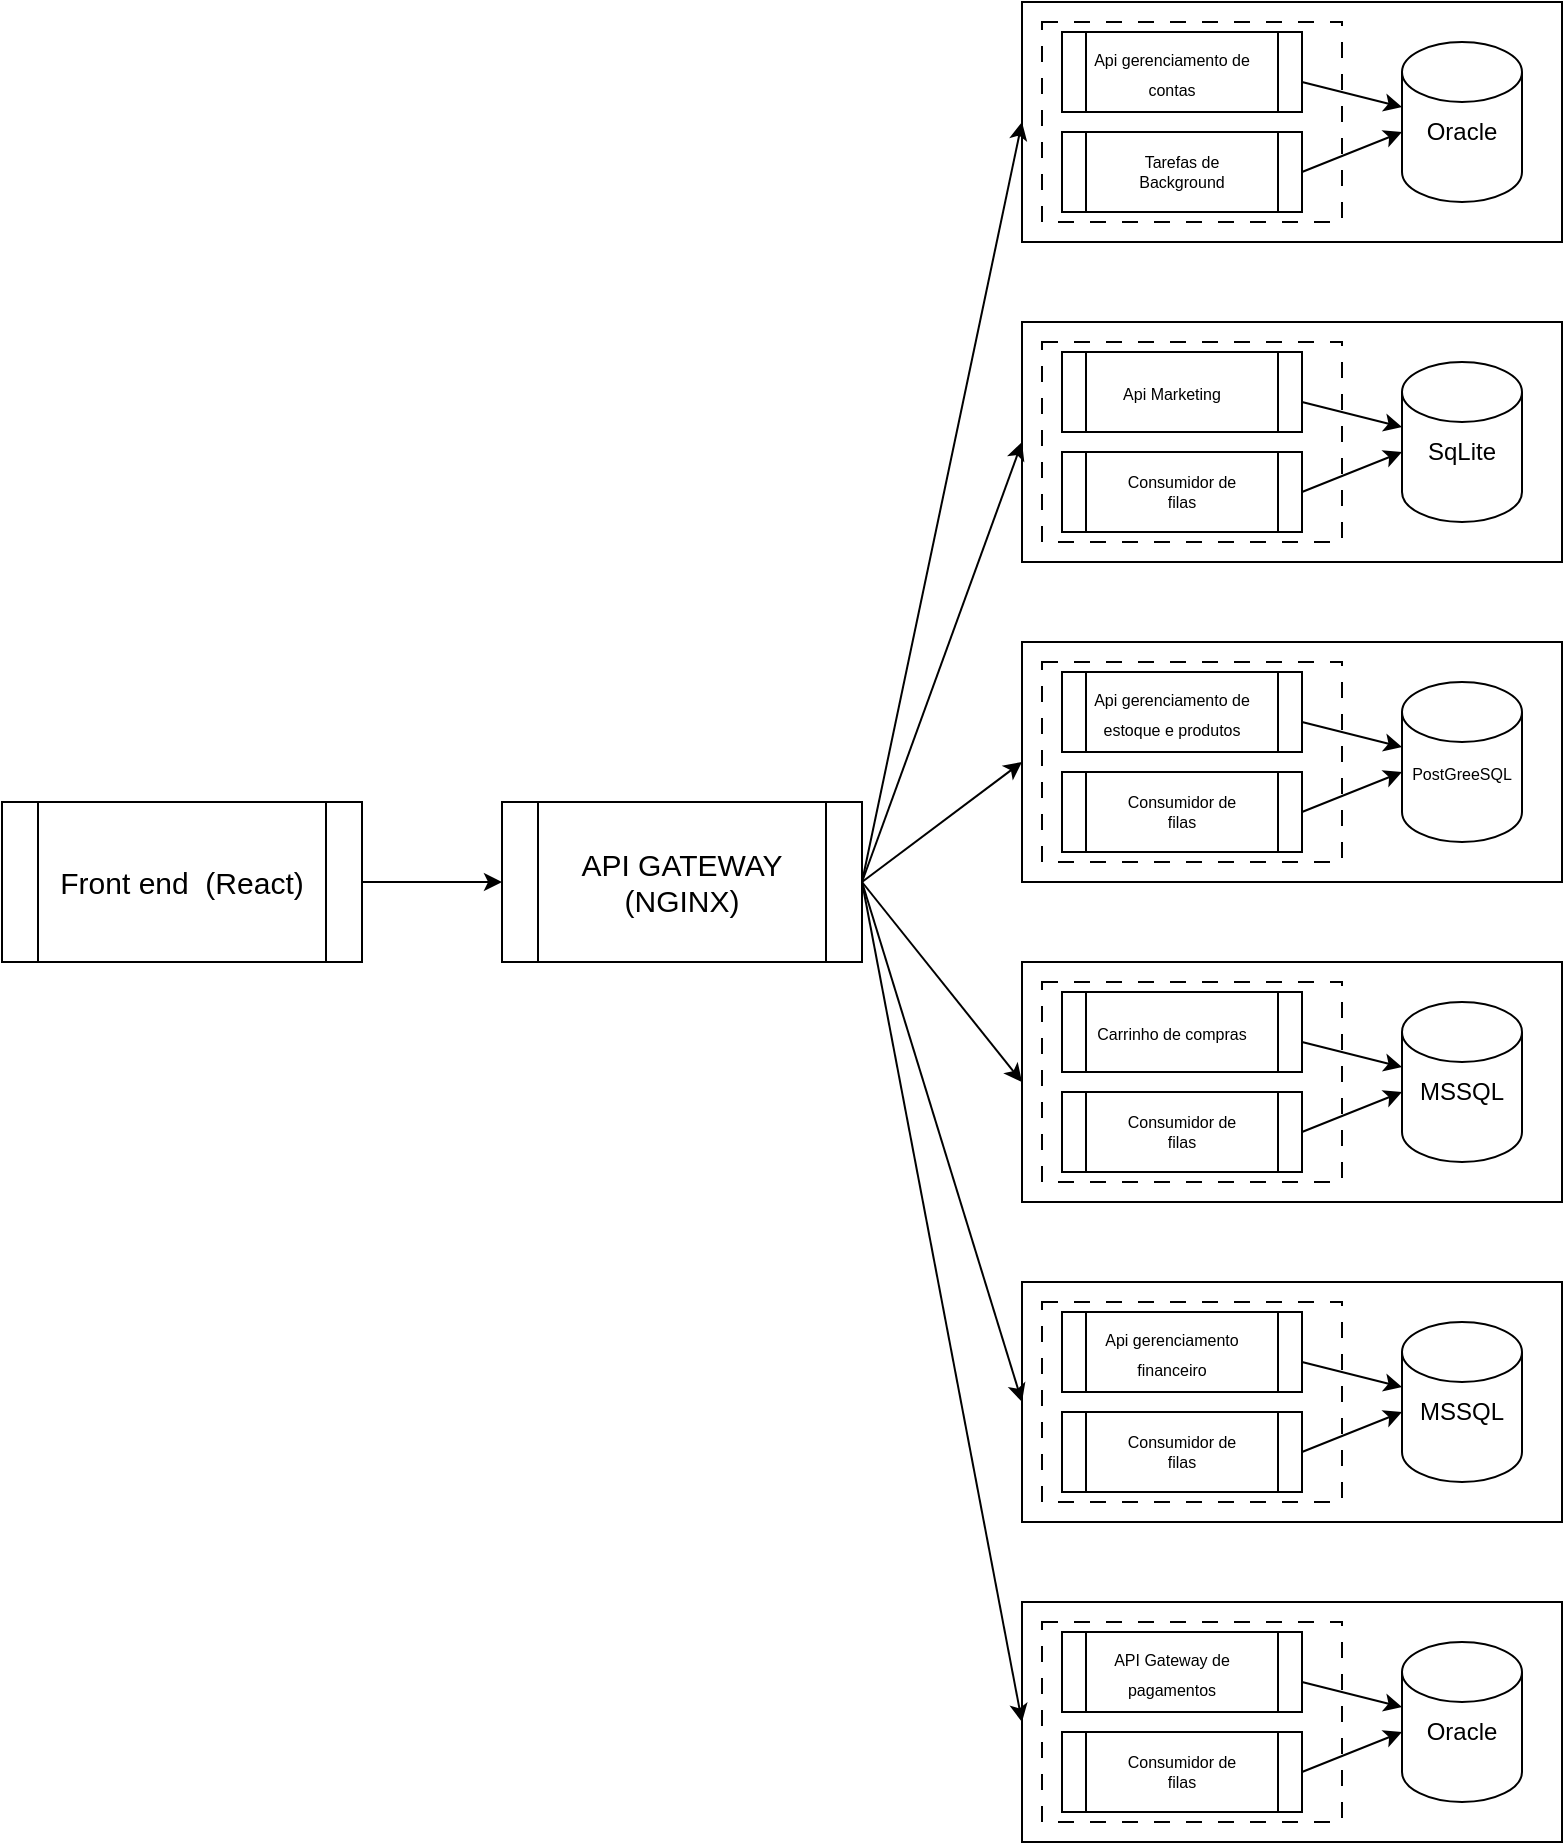 <mxfile>
    <diagram id="wTReBxDv933g6EoRtTWl" name="Page-1">
        <mxGraphModel dx="1285" dy="974" grid="1" gridSize="10" guides="1" tooltips="1" connect="1" arrows="1" fold="1" page="1" pageScale="1" pageWidth="850" pageHeight="1100" math="0" shadow="0">
            <root>
                <mxCell id="0"/>
                <mxCell id="1" parent="0"/>
                <mxCell id="2" value="" style="whiteSpace=wrap;html=1;" vertex="1" parent="1">
                    <mxGeometry x="530" y="40" width="270" height="120" as="geometry"/>
                </mxCell>
                <mxCell id="23" value="" style="rounded=0;whiteSpace=wrap;html=1;dashed=1;dashPattern=8 8;" vertex="1" parent="1">
                    <mxGeometry x="540" y="50" width="150" height="100" as="geometry"/>
                </mxCell>
                <mxCell id="8" value="" style="shape=cylinder3;whiteSpace=wrap;html=1;boundedLbl=1;backgroundOutline=1;size=15;" vertex="1" parent="1">
                    <mxGeometry x="720" y="60" width="60" height="80" as="geometry"/>
                </mxCell>
                <mxCell id="14" value="" style="shape=process;whiteSpace=wrap;html=1;backgroundOutline=1;" vertex="1" parent="1">
                    <mxGeometry x="550" y="55" width="120" height="40" as="geometry"/>
                </mxCell>
                <mxCell id="17" value="" style="shape=process;whiteSpace=wrap;html=1;backgroundOutline=1;" vertex="1" parent="1">
                    <mxGeometry x="550" y="105" width="120" height="40" as="geometry"/>
                </mxCell>
                <mxCell id="18" value="" style="endArrow=classic;html=1;" edge="1" parent="1" target="8">
                    <mxGeometry width="50" height="50" relative="1" as="geometry">
                        <mxPoint x="670" y="80" as="sourcePoint"/>
                        <mxPoint x="720" y="30" as="targetPoint"/>
                    </mxGeometry>
                </mxCell>
                <mxCell id="19" value="" style="endArrow=classic;html=1;exitX=1;exitY=0.5;exitDx=0;exitDy=0;" edge="1" parent="1" source="17">
                    <mxGeometry width="50" height="50" relative="1" as="geometry">
                        <mxPoint x="670" y="155" as="sourcePoint"/>
                        <mxPoint x="720" y="105" as="targetPoint"/>
                    </mxGeometry>
                </mxCell>
                <mxCell id="24" value="Oracle" style="text;strokeColor=none;align=center;fillColor=none;html=1;verticalAlign=middle;whiteSpace=wrap;rounded=0;dashed=1;dashPattern=8 8;" vertex="1" parent="1">
                    <mxGeometry x="720" y="90" width="60" height="30" as="geometry"/>
                </mxCell>
                <mxCell id="25" value="&lt;font style=&quot;font-size: 8px;&quot;&gt;Api gerenciamento de contas&lt;/font&gt;" style="text;strokeColor=none;align=center;fillColor=none;html=1;verticalAlign=middle;whiteSpace=wrap;rounded=0;dashed=1;dashPattern=8 8;" vertex="1" parent="1">
                    <mxGeometry x="560" y="60" width="90" height="30" as="geometry"/>
                </mxCell>
                <mxCell id="26" value="Tarefas de Background" style="text;strokeColor=none;align=center;fillColor=none;html=1;verticalAlign=middle;whiteSpace=wrap;rounded=0;dashed=1;dashPattern=8 8;fontSize=8;" vertex="1" parent="1">
                    <mxGeometry x="580" y="110" width="60" height="30" as="geometry"/>
                </mxCell>
                <mxCell id="27" value="" style="whiteSpace=wrap;html=1;" vertex="1" parent="1">
                    <mxGeometry x="530" y="200" width="270" height="120" as="geometry"/>
                </mxCell>
                <mxCell id="28" value="" style="rounded=0;whiteSpace=wrap;html=1;dashed=1;dashPattern=8 8;" vertex="1" parent="1">
                    <mxGeometry x="540" y="210" width="150" height="100" as="geometry"/>
                </mxCell>
                <mxCell id="29" value="" style="shape=cylinder3;whiteSpace=wrap;html=1;boundedLbl=1;backgroundOutline=1;size=15;" vertex="1" parent="1">
                    <mxGeometry x="720" y="220" width="60" height="80" as="geometry"/>
                </mxCell>
                <mxCell id="30" value="" style="shape=process;whiteSpace=wrap;html=1;backgroundOutline=1;" vertex="1" parent="1">
                    <mxGeometry x="550" y="215" width="120" height="40" as="geometry"/>
                </mxCell>
                <mxCell id="31" value="" style="shape=process;whiteSpace=wrap;html=1;backgroundOutline=1;" vertex="1" parent="1">
                    <mxGeometry x="550" y="265" width="120" height="40" as="geometry"/>
                </mxCell>
                <mxCell id="32" value="" style="endArrow=classic;html=1;" edge="1" parent="1" target="29">
                    <mxGeometry width="50" height="50" relative="1" as="geometry">
                        <mxPoint x="670" y="240" as="sourcePoint"/>
                        <mxPoint x="720" y="190" as="targetPoint"/>
                    </mxGeometry>
                </mxCell>
                <mxCell id="33" value="" style="endArrow=classic;html=1;exitX=1;exitY=0.5;exitDx=0;exitDy=0;" edge="1" parent="1" source="31">
                    <mxGeometry width="50" height="50" relative="1" as="geometry">
                        <mxPoint x="670" y="315" as="sourcePoint"/>
                        <mxPoint x="720" y="265" as="targetPoint"/>
                    </mxGeometry>
                </mxCell>
                <mxCell id="34" value="SqLite" style="text;strokeColor=none;align=center;fillColor=none;html=1;verticalAlign=middle;whiteSpace=wrap;rounded=0;dashed=1;dashPattern=8 8;" vertex="1" parent="1">
                    <mxGeometry x="720" y="250" width="60" height="30" as="geometry"/>
                </mxCell>
                <mxCell id="35" value="&lt;font style=&quot;font-size: 8px;&quot;&gt;Api Marketing&lt;/font&gt;" style="text;strokeColor=none;align=center;fillColor=none;html=1;verticalAlign=middle;whiteSpace=wrap;rounded=0;dashed=1;dashPattern=8 8;" vertex="1" parent="1">
                    <mxGeometry x="560" y="220" width="90" height="30" as="geometry"/>
                </mxCell>
                <mxCell id="36" value="Consumidor de filas" style="text;strokeColor=none;align=center;fillColor=none;html=1;verticalAlign=middle;whiteSpace=wrap;rounded=0;dashed=1;dashPattern=8 8;fontSize=8;" vertex="1" parent="1">
                    <mxGeometry x="580" y="270" width="60" height="30" as="geometry"/>
                </mxCell>
                <mxCell id="37" value="" style="whiteSpace=wrap;html=1;" vertex="1" parent="1">
                    <mxGeometry x="530" y="360" width="270" height="120" as="geometry"/>
                </mxCell>
                <mxCell id="38" value="" style="rounded=0;whiteSpace=wrap;html=1;dashed=1;dashPattern=8 8;" vertex="1" parent="1">
                    <mxGeometry x="540" y="370" width="150" height="100" as="geometry"/>
                </mxCell>
                <mxCell id="39" value="" style="shape=cylinder3;whiteSpace=wrap;html=1;boundedLbl=1;backgroundOutline=1;size=15;" vertex="1" parent="1">
                    <mxGeometry x="720" y="380" width="60" height="80" as="geometry"/>
                </mxCell>
                <mxCell id="40" value="" style="shape=process;whiteSpace=wrap;html=1;backgroundOutline=1;" vertex="1" parent="1">
                    <mxGeometry x="550" y="375" width="120" height="40" as="geometry"/>
                </mxCell>
                <mxCell id="41" value="" style="shape=process;whiteSpace=wrap;html=1;backgroundOutline=1;" vertex="1" parent="1">
                    <mxGeometry x="550" y="425" width="120" height="40" as="geometry"/>
                </mxCell>
                <mxCell id="42" value="" style="endArrow=classic;html=1;" edge="1" parent="1" target="39">
                    <mxGeometry width="50" height="50" relative="1" as="geometry">
                        <mxPoint x="670" y="400" as="sourcePoint"/>
                        <mxPoint x="720" y="350" as="targetPoint"/>
                    </mxGeometry>
                </mxCell>
                <mxCell id="43" value="" style="endArrow=classic;html=1;exitX=1;exitY=0.5;exitDx=0;exitDy=0;" edge="1" parent="1" source="41">
                    <mxGeometry width="50" height="50" relative="1" as="geometry">
                        <mxPoint x="670" y="475" as="sourcePoint"/>
                        <mxPoint x="720" y="425" as="targetPoint"/>
                    </mxGeometry>
                </mxCell>
                <mxCell id="44" value="&lt;font style=&quot;font-size: 8px;&quot;&gt;PostGreeSQL&lt;/font&gt;" style="text;strokeColor=none;align=center;fillColor=none;html=1;verticalAlign=middle;whiteSpace=wrap;rounded=0;dashed=1;dashPattern=8 8;perimeterSpacing=6;" vertex="1" parent="1">
                    <mxGeometry x="720" y="410" width="60" height="30" as="geometry"/>
                </mxCell>
                <mxCell id="45" value="&lt;font style=&quot;font-size: 8px;&quot;&gt;Api gerenciamento de estoque e produtos&lt;/font&gt;" style="text;strokeColor=none;align=center;fillColor=none;html=1;verticalAlign=middle;whiteSpace=wrap;rounded=0;dashed=1;dashPattern=8 8;" vertex="1" parent="1">
                    <mxGeometry x="560" y="380" width="90" height="30" as="geometry"/>
                </mxCell>
                <mxCell id="46" value="Consumidor de filas" style="text;strokeColor=none;align=center;fillColor=none;html=1;verticalAlign=middle;whiteSpace=wrap;rounded=0;dashed=1;dashPattern=8 8;fontSize=8;" vertex="1" parent="1">
                    <mxGeometry x="580" y="430" width="60" height="30" as="geometry"/>
                </mxCell>
                <mxCell id="47" value="" style="whiteSpace=wrap;html=1;" vertex="1" parent="1">
                    <mxGeometry x="530" y="520" width="270" height="120" as="geometry"/>
                </mxCell>
                <mxCell id="48" value="" style="rounded=0;whiteSpace=wrap;html=1;dashed=1;dashPattern=8 8;" vertex="1" parent="1">
                    <mxGeometry x="540" y="530" width="150" height="100" as="geometry"/>
                </mxCell>
                <mxCell id="49" value="" style="shape=cylinder3;whiteSpace=wrap;html=1;boundedLbl=1;backgroundOutline=1;size=15;" vertex="1" parent="1">
                    <mxGeometry x="720" y="540" width="60" height="80" as="geometry"/>
                </mxCell>
                <mxCell id="50" value="" style="shape=process;whiteSpace=wrap;html=1;backgroundOutline=1;" vertex="1" parent="1">
                    <mxGeometry x="550" y="535" width="120" height="40" as="geometry"/>
                </mxCell>
                <mxCell id="51" value="" style="shape=process;whiteSpace=wrap;html=1;backgroundOutline=1;" vertex="1" parent="1">
                    <mxGeometry x="550" y="585" width="120" height="40" as="geometry"/>
                </mxCell>
                <mxCell id="52" value="" style="endArrow=classic;html=1;" edge="1" parent="1" target="49">
                    <mxGeometry width="50" height="50" relative="1" as="geometry">
                        <mxPoint x="670" y="560" as="sourcePoint"/>
                        <mxPoint x="720" y="510" as="targetPoint"/>
                    </mxGeometry>
                </mxCell>
                <mxCell id="53" value="" style="endArrow=classic;html=1;exitX=1;exitY=0.5;exitDx=0;exitDy=0;" edge="1" parent="1" source="51">
                    <mxGeometry width="50" height="50" relative="1" as="geometry">
                        <mxPoint x="670" y="635" as="sourcePoint"/>
                        <mxPoint x="720" y="585" as="targetPoint"/>
                    </mxGeometry>
                </mxCell>
                <mxCell id="54" value="MSSQL" style="text;strokeColor=none;align=center;fillColor=none;html=1;verticalAlign=middle;whiteSpace=wrap;rounded=0;dashed=1;dashPattern=8 8;" vertex="1" parent="1">
                    <mxGeometry x="720" y="570" width="60" height="30" as="geometry"/>
                </mxCell>
                <mxCell id="55" value="&lt;font style=&quot;font-size: 8px;&quot;&gt;Carrinho de compras&lt;/font&gt;" style="text;strokeColor=none;align=center;fillColor=none;html=1;verticalAlign=middle;whiteSpace=wrap;rounded=0;dashed=1;dashPattern=8 8;" vertex="1" parent="1">
                    <mxGeometry x="560" y="540" width="90" height="30" as="geometry"/>
                </mxCell>
                <mxCell id="56" value="Consumidor de filas" style="text;strokeColor=none;align=center;fillColor=none;html=1;verticalAlign=middle;whiteSpace=wrap;rounded=0;dashed=1;dashPattern=8 8;fontSize=8;" vertex="1" parent="1">
                    <mxGeometry x="580" y="590" width="60" height="30" as="geometry"/>
                </mxCell>
                <mxCell id="57" value="" style="whiteSpace=wrap;html=1;" vertex="1" parent="1">
                    <mxGeometry x="530" y="680" width="270" height="120" as="geometry"/>
                </mxCell>
                <mxCell id="58" value="" style="rounded=0;whiteSpace=wrap;html=1;dashed=1;dashPattern=8 8;" vertex="1" parent="1">
                    <mxGeometry x="540" y="690" width="150" height="100" as="geometry"/>
                </mxCell>
                <mxCell id="59" value="" style="shape=cylinder3;whiteSpace=wrap;html=1;boundedLbl=1;backgroundOutline=1;size=15;" vertex="1" parent="1">
                    <mxGeometry x="720" y="700" width="60" height="80" as="geometry"/>
                </mxCell>
                <mxCell id="60" value="" style="shape=process;whiteSpace=wrap;html=1;backgroundOutline=1;" vertex="1" parent="1">
                    <mxGeometry x="550" y="695" width="120" height="40" as="geometry"/>
                </mxCell>
                <mxCell id="61" value="" style="shape=process;whiteSpace=wrap;html=1;backgroundOutline=1;" vertex="1" parent="1">
                    <mxGeometry x="550" y="745" width="120" height="40" as="geometry"/>
                </mxCell>
                <mxCell id="62" value="" style="endArrow=classic;html=1;" edge="1" parent="1" target="59">
                    <mxGeometry width="50" height="50" relative="1" as="geometry">
                        <mxPoint x="670" y="720" as="sourcePoint"/>
                        <mxPoint x="720" y="670" as="targetPoint"/>
                    </mxGeometry>
                </mxCell>
                <mxCell id="63" value="" style="endArrow=classic;html=1;exitX=1;exitY=0.5;exitDx=0;exitDy=0;" edge="1" parent="1" source="61">
                    <mxGeometry width="50" height="50" relative="1" as="geometry">
                        <mxPoint x="670" y="795" as="sourcePoint"/>
                        <mxPoint x="720" y="745" as="targetPoint"/>
                    </mxGeometry>
                </mxCell>
                <mxCell id="64" value="MSSQL" style="text;strokeColor=none;align=center;fillColor=none;html=1;verticalAlign=middle;whiteSpace=wrap;rounded=0;dashed=1;dashPattern=8 8;" vertex="1" parent="1">
                    <mxGeometry x="720" y="730" width="60" height="30" as="geometry"/>
                </mxCell>
                <mxCell id="65" value="&lt;font style=&quot;font-size: 8px;&quot;&gt;Api gerenciamento financeiro&lt;/font&gt;" style="text;strokeColor=none;align=center;fillColor=none;html=1;verticalAlign=middle;whiteSpace=wrap;rounded=0;dashed=1;dashPattern=8 8;" vertex="1" parent="1">
                    <mxGeometry x="560" y="700" width="90" height="30" as="geometry"/>
                </mxCell>
                <mxCell id="66" value="Consumidor de filas" style="text;strokeColor=none;align=center;fillColor=none;html=1;verticalAlign=middle;whiteSpace=wrap;rounded=0;dashed=1;dashPattern=8 8;fontSize=8;" vertex="1" parent="1">
                    <mxGeometry x="580" y="750" width="60" height="30" as="geometry"/>
                </mxCell>
                <mxCell id="67" value="" style="whiteSpace=wrap;html=1;" vertex="1" parent="1">
                    <mxGeometry x="530" y="840" width="270" height="120" as="geometry"/>
                </mxCell>
                <mxCell id="68" value="" style="rounded=0;whiteSpace=wrap;html=1;dashed=1;dashPattern=8 8;" vertex="1" parent="1">
                    <mxGeometry x="540" y="850" width="150" height="100" as="geometry"/>
                </mxCell>
                <mxCell id="69" value="" style="shape=cylinder3;whiteSpace=wrap;html=1;boundedLbl=1;backgroundOutline=1;size=15;" vertex="1" parent="1">
                    <mxGeometry x="720" y="860" width="60" height="80" as="geometry"/>
                </mxCell>
                <mxCell id="70" value="" style="shape=process;whiteSpace=wrap;html=1;backgroundOutline=1;" vertex="1" parent="1">
                    <mxGeometry x="550" y="855" width="120" height="40" as="geometry"/>
                </mxCell>
                <mxCell id="71" value="" style="shape=process;whiteSpace=wrap;html=1;backgroundOutline=1;" vertex="1" parent="1">
                    <mxGeometry x="550" y="905" width="120" height="40" as="geometry"/>
                </mxCell>
                <mxCell id="72" value="" style="endArrow=classic;html=1;" edge="1" parent="1" target="69">
                    <mxGeometry width="50" height="50" relative="1" as="geometry">
                        <mxPoint x="670" y="880" as="sourcePoint"/>
                        <mxPoint x="720" y="830" as="targetPoint"/>
                    </mxGeometry>
                </mxCell>
                <mxCell id="73" value="" style="endArrow=classic;html=1;exitX=1;exitY=0.5;exitDx=0;exitDy=0;" edge="1" parent="1" source="71">
                    <mxGeometry width="50" height="50" relative="1" as="geometry">
                        <mxPoint x="670" y="955" as="sourcePoint"/>
                        <mxPoint x="720" y="905" as="targetPoint"/>
                    </mxGeometry>
                </mxCell>
                <mxCell id="74" value="Oracle" style="text;strokeColor=none;align=center;fillColor=none;html=1;verticalAlign=middle;whiteSpace=wrap;rounded=0;dashed=1;dashPattern=8 8;" vertex="1" parent="1">
                    <mxGeometry x="720" y="890" width="60" height="30" as="geometry"/>
                </mxCell>
                <mxCell id="75" value="&lt;font style=&quot;font-size: 8px;&quot;&gt;API Gateway de pagamentos&lt;/font&gt;" style="text;strokeColor=none;align=center;fillColor=none;html=1;verticalAlign=middle;whiteSpace=wrap;rounded=0;dashed=1;dashPattern=8 8;" vertex="1" parent="1">
                    <mxGeometry x="560" y="860" width="90" height="30" as="geometry"/>
                </mxCell>
                <mxCell id="76" value="Consumidor de filas" style="text;strokeColor=none;align=center;fillColor=none;html=1;verticalAlign=middle;whiteSpace=wrap;rounded=0;dashed=1;dashPattern=8 8;fontSize=8;" vertex="1" parent="1">
                    <mxGeometry x="580" y="910" width="60" height="30" as="geometry"/>
                </mxCell>
                <mxCell id="82" style="edgeStyle=none;html=1;exitX=1;exitY=0.5;exitDx=0;exitDy=0;entryX=0;entryY=0.5;entryDx=0;entryDy=0;fontSize=15;" edge="1" parent="1" source="78" target="27">
                    <mxGeometry relative="1" as="geometry"/>
                </mxCell>
                <mxCell id="83" style="edgeStyle=none;html=1;exitX=1;exitY=0.5;exitDx=0;exitDy=0;entryX=0;entryY=0.5;entryDx=0;entryDy=0;fontSize=15;" edge="1" parent="1" source="78" target="37">
                    <mxGeometry relative="1" as="geometry"/>
                </mxCell>
                <mxCell id="84" style="edgeStyle=none;html=1;exitX=1;exitY=0.5;exitDx=0;exitDy=0;entryX=0;entryY=0.5;entryDx=0;entryDy=0;fontSize=15;" edge="1" parent="1" source="78" target="47">
                    <mxGeometry relative="1" as="geometry"/>
                </mxCell>
                <mxCell id="85" style="edgeStyle=none;html=1;exitX=1;exitY=0.5;exitDx=0;exitDy=0;entryX=0;entryY=0.5;entryDx=0;entryDy=0;fontSize=15;" edge="1" parent="1" source="78" target="57">
                    <mxGeometry relative="1" as="geometry"/>
                </mxCell>
                <mxCell id="86" style="edgeStyle=none;html=1;exitX=1;exitY=0.5;exitDx=0;exitDy=0;entryX=0;entryY=0.5;entryDx=0;entryDy=0;fontSize=15;" edge="1" parent="1" source="78" target="67">
                    <mxGeometry relative="1" as="geometry"/>
                </mxCell>
                <mxCell id="87" style="edgeStyle=none;html=1;exitX=1;exitY=0.5;exitDx=0;exitDy=0;entryX=0;entryY=0.5;entryDx=0;entryDy=0;fontSize=15;" edge="1" parent="1" source="78" target="2">
                    <mxGeometry relative="1" as="geometry"/>
                </mxCell>
                <mxCell id="78" value="&lt;font style=&quot;font-size: 15px;&quot;&gt;API GATEWAY (NGINX)&lt;/font&gt;" style="shape=process;whiteSpace=wrap;html=1;backgroundOutline=1;fontSize=8;" vertex="1" parent="1">
                    <mxGeometry x="270" y="440" width="180" height="80" as="geometry"/>
                </mxCell>
                <mxCell id="79" value="&lt;font style=&quot;font-size: 15px;&quot;&gt;Front end&amp;nbsp; (React)&lt;/font&gt;" style="shape=process;whiteSpace=wrap;html=1;backgroundOutline=1;fontSize=8;" vertex="1" parent="1">
                    <mxGeometry x="20" y="440" width="180" height="80" as="geometry"/>
                </mxCell>
                <mxCell id="80" value="" style="endArrow=classic;html=1;fontSize=15;entryX=0;entryY=0.5;entryDx=0;entryDy=0;exitX=1;exitY=0.5;exitDx=0;exitDy=0;" edge="1" parent="1" source="79" target="78">
                    <mxGeometry width="50" height="50" relative="1" as="geometry">
                        <mxPoint x="350" y="520" as="sourcePoint"/>
                        <mxPoint x="320" y="740" as="targetPoint"/>
                    </mxGeometry>
                </mxCell>
            </root>
        </mxGraphModel>
    </diagram>
</mxfile>
